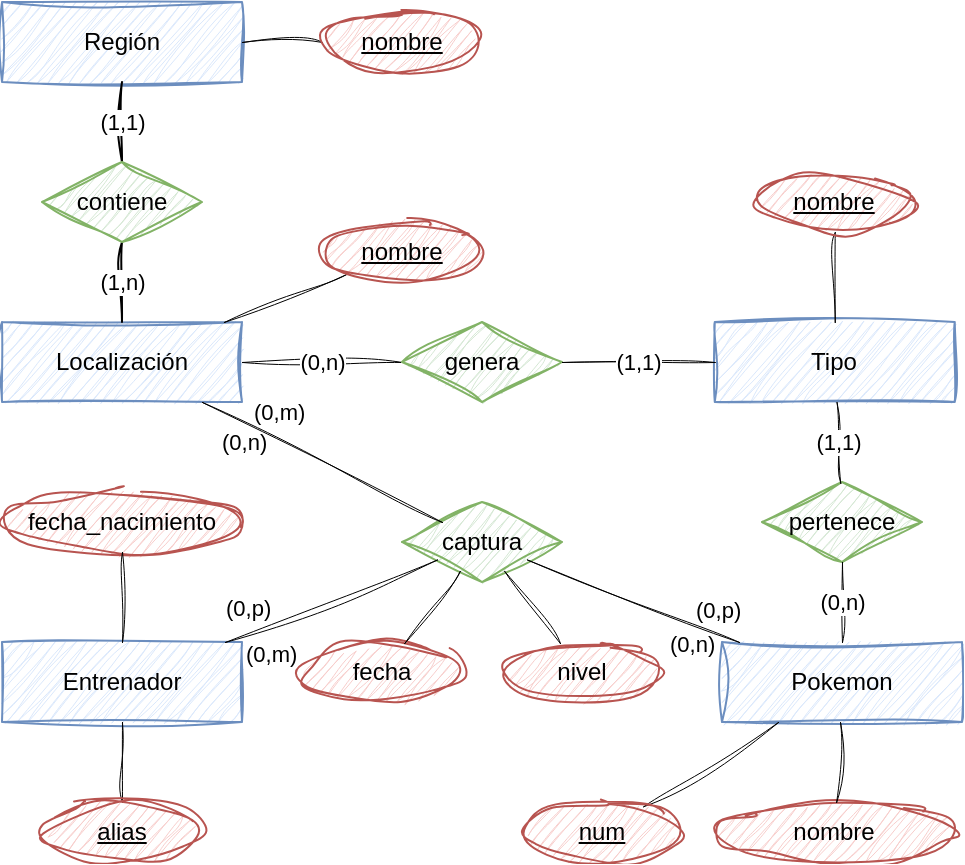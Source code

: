 <mxfile version="24.6.1" type="device">
  <diagram id="R2lEEEUBdFMjLlhIrx00" name="Page-1">
    <mxGraphModel dx="794" dy="1120" grid="1" gridSize="10" guides="1" tooltips="1" connect="1" arrows="1" fold="1" page="1" pageScale="1" pageWidth="850" pageHeight="1100" math="0" shadow="0" extFonts="Permanent Marker^https://fonts.googleapis.com/css?family=Permanent+Marker">
      <root>
        <mxCell id="0" />
        <mxCell id="1" parent="0" />
        <mxCell id="O0EeKvBt-xyRI-109eGp-1" value="Región" style="rounded=0;whiteSpace=wrap;html=1;sketch=1;curveFitting=1;jiggle=2;fillColor=#dae8fc;strokeColor=#6c8ebf;" parent="1" vertex="1">
          <mxGeometry x="80" y="80" width="120" height="40" as="geometry" />
        </mxCell>
        <mxCell id="O0EeKvBt-xyRI-109eGp-2" value="Pokemon" style="rounded=0;whiteSpace=wrap;html=1;sketch=1;curveFitting=1;jiggle=2;fillColor=#dae8fc;strokeColor=#6c8ebf;" parent="1" vertex="1">
          <mxGeometry x="440" y="400" width="120" height="40" as="geometry" />
        </mxCell>
        <mxCell id="O0EeKvBt-xyRI-109eGp-3" value="Entrenador" style="rounded=0;whiteSpace=wrap;html=1;sketch=1;curveFitting=1;jiggle=2;fillColor=#dae8fc;strokeColor=#6c8ebf;" parent="1" vertex="1">
          <mxGeometry x="80" y="400" width="120" height="40" as="geometry" />
        </mxCell>
        <mxCell id="O0EeKvBt-xyRI-109eGp-5" value="Tipo" style="rounded=0;whiteSpace=wrap;html=1;sketch=1;curveFitting=1;jiggle=2;fillColor=#dae8fc;strokeColor=#6c8ebf;" parent="1" vertex="1">
          <mxGeometry x="436.38" y="240" width="120" height="40" as="geometry" />
        </mxCell>
        <mxCell id="O0EeKvBt-xyRI-109eGp-6" value="Localización" style="rounded=0;whiteSpace=wrap;html=1;sketch=1;curveFitting=1;jiggle=2;fillColor=#dae8fc;strokeColor=#6c8ebf;" parent="1" vertex="1">
          <mxGeometry x="80" y="240" width="120" height="40" as="geometry" />
        </mxCell>
        <mxCell id="O0EeKvBt-xyRI-109eGp-14" value="(1,1)" style="edgeStyle=orthogonalEdgeStyle;rounded=0;orthogonalLoop=1;jettySize=auto;html=1;endArrow=none;endFill=0;sketch=1;curveFitting=1;jiggle=2;startArrow=none;startFill=0;" parent="1" source="O0EeKvBt-xyRI-109eGp-11" target="O0EeKvBt-xyRI-109eGp-1" edge="1">
          <mxGeometry relative="1" as="geometry" />
        </mxCell>
        <mxCell id="O0EeKvBt-xyRI-109eGp-15" value="(1,n)" style="edgeStyle=orthogonalEdgeStyle;rounded=0;orthogonalLoop=1;jettySize=auto;html=1;endArrow=none;endFill=0;sketch=1;curveFitting=1;jiggle=2;startArrow=none;startFill=0;" parent="1" source="O0EeKvBt-xyRI-109eGp-11" target="O0EeKvBt-xyRI-109eGp-6" edge="1">
          <mxGeometry relative="1" as="geometry" />
        </mxCell>
        <mxCell id="O0EeKvBt-xyRI-109eGp-11" value="contiene" style="rhombus;whiteSpace=wrap;html=1;sketch=1;curveFitting=1;jiggle=2;fillColor=#d5e8d4;strokeColor=#82b366;" parent="1" vertex="1">
          <mxGeometry x="100" y="160" width="80" height="40" as="geometry" />
        </mxCell>
        <mxCell id="O0EeKvBt-xyRI-109eGp-40" value="" style="rounded=0;orthogonalLoop=1;jettySize=auto;html=1;sketch=1;curveFitting=1;jiggle=2;strokeWidth=0.5;endArrow=none;endFill=0;" parent="1" source="O0EeKvBt-xyRI-109eGp-37" target="O0EeKvBt-xyRI-109eGp-1" edge="1">
          <mxGeometry relative="1" as="geometry" />
        </mxCell>
        <mxCell id="O0EeKvBt-xyRI-109eGp-37" value="nombre" style="ellipse;whiteSpace=wrap;html=1;sketch=1;curveFitting=1;jiggle=2;fontStyle=4;fillColor=#f8cecc;strokeColor=#b85450;" parent="1" vertex="1">
          <mxGeometry x="240" y="85" width="80" height="30" as="geometry" />
        </mxCell>
        <mxCell id="O0EeKvBt-xyRI-109eGp-41" value="" style="rounded=0;orthogonalLoop=1;jettySize=auto;html=1;sketch=1;curveFitting=1;jiggle=2;strokeWidth=0.5;endArrow=none;endFill=0;" parent="1" source="O0EeKvBt-xyRI-109eGp-42" target="O0EeKvBt-xyRI-109eGp-2" edge="1">
          <mxGeometry relative="1" as="geometry">
            <mxPoint x="385" y="581" as="targetPoint" />
          </mxGeometry>
        </mxCell>
        <mxCell id="O0EeKvBt-xyRI-109eGp-42" value="num" style="ellipse;whiteSpace=wrap;html=1;sketch=1;curveFitting=1;jiggle=2;fontStyle=4;fillColor=#f8cecc;strokeColor=#b85450;" parent="1" vertex="1">
          <mxGeometry x="340" y="480" width="80" height="30" as="geometry" />
        </mxCell>
        <mxCell id="O0EeKvBt-xyRI-109eGp-43" value="" style="rounded=0;orthogonalLoop=1;jettySize=auto;html=1;sketch=1;curveFitting=1;jiggle=2;strokeWidth=0.5;endArrow=none;endFill=0;" parent="1" source="O0EeKvBt-xyRI-109eGp-44" target="O0EeKvBt-xyRI-109eGp-3" edge="1">
          <mxGeometry relative="1" as="geometry">
            <mxPoint x="129.565" y="390" as="targetPoint" />
          </mxGeometry>
        </mxCell>
        <mxCell id="O0EeKvBt-xyRI-109eGp-44" value="alias" style="ellipse;whiteSpace=wrap;html=1;sketch=1;curveFitting=1;jiggle=2;fontStyle=4;fillColor=#f8cecc;strokeColor=#b85450;" parent="1" vertex="1">
          <mxGeometry x="100" y="480" width="80" height="30" as="geometry" />
        </mxCell>
        <mxCell id="O0EeKvBt-xyRI-109eGp-45" value="" style="rounded=0;orthogonalLoop=1;jettySize=auto;html=1;sketch=1;curveFitting=1;jiggle=2;strokeWidth=0.5;endArrow=none;endFill=0;" parent="1" source="O0EeKvBt-xyRI-109eGp-46" target="O0EeKvBt-xyRI-109eGp-6" edge="1">
          <mxGeometry relative="1" as="geometry">
            <mxPoint x="220" y="331" as="targetPoint" />
          </mxGeometry>
        </mxCell>
        <mxCell id="O0EeKvBt-xyRI-109eGp-46" value="nombre" style="ellipse;whiteSpace=wrap;html=1;sketch=1;curveFitting=1;jiggle=2;fontStyle=4;fillColor=#f8cecc;strokeColor=#b85450;" parent="1" vertex="1">
          <mxGeometry x="240" y="190" width="80" height="30" as="geometry" />
        </mxCell>
        <mxCell id="O0EeKvBt-xyRI-109eGp-50" value="" style="rounded=0;orthogonalLoop=1;jettySize=auto;html=1;sketch=1;curveFitting=1;jiggle=2;strokeWidth=0.5;endArrow=none;endFill=0;" parent="1" source="O0EeKvBt-xyRI-109eGp-51" target="O0EeKvBt-xyRI-109eGp-5" edge="1">
          <mxGeometry relative="1" as="geometry">
            <mxPoint x="720" y="201" as="targetPoint" />
          </mxGeometry>
        </mxCell>
        <mxCell id="O0EeKvBt-xyRI-109eGp-51" value="nombre" style="ellipse;whiteSpace=wrap;html=1;sketch=1;curveFitting=1;jiggle=2;fontStyle=4;fillColor=#f8cecc;strokeColor=#b85450;" parent="1" vertex="1">
          <mxGeometry x="456.38" y="165" width="80" height="30" as="geometry" />
        </mxCell>
        <mxCell id="TDY5MTZfK3qfBboJI3mj-2" value="fecha_nacimiento" style="ellipse;whiteSpace=wrap;html=1;sketch=1;curveFitting=1;jiggle=2;fontStyle=0;fillColor=#f8cecc;strokeColor=#b85450;" vertex="1" parent="1">
          <mxGeometry x="80" y="325" width="120" height="30" as="geometry" />
        </mxCell>
        <mxCell id="TDY5MTZfK3qfBboJI3mj-3" value="" style="rounded=0;orthogonalLoop=1;jettySize=auto;html=1;sketch=1;curveFitting=1;jiggle=2;strokeWidth=0.5;endArrow=none;endFill=0;" edge="1" parent="1" source="TDY5MTZfK3qfBboJI3mj-2" target="O0EeKvBt-xyRI-109eGp-3">
          <mxGeometry relative="1" as="geometry">
            <mxPoint x="90" y="430" as="targetPoint" />
            <mxPoint x="40" y="430" as="sourcePoint" />
          </mxGeometry>
        </mxCell>
        <mxCell id="TDY5MTZfK3qfBboJI3mj-4" value="captura" style="rhombus;whiteSpace=wrap;html=1;sketch=1;curveFitting=1;jiggle=2;fillColor=#d5e8d4;strokeColor=#82b366;" vertex="1" parent="1">
          <mxGeometry x="280" y="330" width="80" height="40" as="geometry" />
        </mxCell>
        <mxCell id="TDY5MTZfK3qfBboJI3mj-5" value="nombre" style="ellipse;whiteSpace=wrap;html=1;sketch=1;curveFitting=1;jiggle=2;fontStyle=0;fillColor=#f8cecc;strokeColor=#b85450;" vertex="1" parent="1">
          <mxGeometry x="436.38" y="480" width="120" height="30" as="geometry" />
        </mxCell>
        <mxCell id="TDY5MTZfK3qfBboJI3mj-6" value="" style="rounded=0;orthogonalLoop=1;jettySize=auto;html=1;sketch=1;curveFitting=1;jiggle=2;strokeWidth=0.5;endArrow=none;endFill=0;" edge="1" parent="1" source="O0EeKvBt-xyRI-109eGp-2" target="TDY5MTZfK3qfBboJI3mj-5">
          <mxGeometry relative="1" as="geometry">
            <mxPoint x="281" y="250" as="targetPoint" />
            <mxPoint x="342" y="226" as="sourcePoint" />
          </mxGeometry>
        </mxCell>
        <mxCell id="TDY5MTZfK3qfBboJI3mj-7" value="pertenece" style="rhombus;whiteSpace=wrap;html=1;sketch=1;curveFitting=1;jiggle=2;fillColor=#d5e8d4;strokeColor=#82b366;" vertex="1" parent="1">
          <mxGeometry x="460" y="320" width="80" height="40" as="geometry" />
        </mxCell>
        <mxCell id="TDY5MTZfK3qfBboJI3mj-9" value="(1,1)" style="rounded=0;orthogonalLoop=1;jettySize=auto;html=1;sketch=1;curveFitting=1;jiggle=2;strokeWidth=0.5;endArrow=none;endFill=0;" edge="1" parent="1" source="O0EeKvBt-xyRI-109eGp-5" target="TDY5MTZfK3qfBboJI3mj-7">
          <mxGeometry relative="1" as="geometry">
            <mxPoint x="281" y="250" as="targetPoint" />
            <mxPoint x="342" y="226" as="sourcePoint" />
          </mxGeometry>
        </mxCell>
        <mxCell id="TDY5MTZfK3qfBboJI3mj-10" value="(0,n)" style="rounded=0;orthogonalLoop=1;jettySize=auto;html=1;sketch=1;curveFitting=1;jiggle=2;strokeWidth=0.5;endArrow=none;endFill=0;" edge="1" parent="1" source="O0EeKvBt-xyRI-109eGp-2" target="TDY5MTZfK3qfBboJI3mj-7">
          <mxGeometry relative="1" as="geometry">
            <mxPoint x="291" y="260" as="targetPoint" />
            <mxPoint x="352" y="236" as="sourcePoint" />
          </mxGeometry>
        </mxCell>
        <mxCell id="TDY5MTZfK3qfBboJI3mj-11" value="(0,n)" style="rounded=0;orthogonalLoop=1;jettySize=auto;html=1;sketch=1;curveFitting=1;jiggle=2;strokeWidth=0.5;endArrow=none;endFill=0;" edge="1" parent="1" source="TDY5MTZfK3qfBboJI3mj-12" target="O0EeKvBt-xyRI-109eGp-6">
          <mxGeometry relative="1" as="geometry">
            <mxPoint x="221" y="270" as="targetPoint" />
            <mxPoint x="230" y="260" as="sourcePoint" />
          </mxGeometry>
        </mxCell>
        <mxCell id="TDY5MTZfK3qfBboJI3mj-12" value="genera" style="rhombus;whiteSpace=wrap;html=1;sketch=1;curveFitting=1;jiggle=2;fillColor=#d5e8d4;strokeColor=#82b366;" vertex="1" parent="1">
          <mxGeometry x="280" y="240" width="80" height="40" as="geometry" />
        </mxCell>
        <mxCell id="TDY5MTZfK3qfBboJI3mj-14" value="(1,1)" style="rounded=0;orthogonalLoop=1;jettySize=auto;html=1;sketch=1;curveFitting=1;jiggle=2;strokeWidth=0.5;endArrow=none;endFill=0;" edge="1" parent="1" source="O0EeKvBt-xyRI-109eGp-5" target="TDY5MTZfK3qfBboJI3mj-12">
          <mxGeometry relative="1" as="geometry">
            <mxPoint x="320" y="270" as="targetPoint" />
            <mxPoint x="290" y="270" as="sourcePoint" />
          </mxGeometry>
        </mxCell>
        <mxCell id="TDY5MTZfK3qfBboJI3mj-15" value="" style="rounded=0;orthogonalLoop=1;jettySize=auto;html=1;sketch=1;curveFitting=1;jiggle=2;strokeWidth=0.5;endArrow=none;endFill=0;" edge="1" parent="1" source="TDY5MTZfK3qfBboJI3mj-4" target="O0EeKvBt-xyRI-109eGp-6">
          <mxGeometry relative="1" as="geometry">
            <mxPoint x="220" y="280" as="targetPoint" />
            <mxPoint x="300" y="280" as="sourcePoint" />
          </mxGeometry>
        </mxCell>
        <mxCell id="TDY5MTZfK3qfBboJI3mj-16" value="" style="rounded=0;orthogonalLoop=1;jettySize=auto;html=1;sketch=1;curveFitting=1;jiggle=2;strokeWidth=0.5;endArrow=none;endFill=0;" edge="1" parent="1" source="TDY5MTZfK3qfBboJI3mj-4" target="O0EeKvBt-xyRI-109eGp-3">
          <mxGeometry relative="1" as="geometry">
            <mxPoint x="184" y="290" as="targetPoint" />
            <mxPoint x="302" y="359" as="sourcePoint" />
          </mxGeometry>
        </mxCell>
        <mxCell id="TDY5MTZfK3qfBboJI3mj-17" value="" style="rounded=0;orthogonalLoop=1;jettySize=auto;html=1;sketch=1;curveFitting=1;jiggle=2;strokeWidth=0.5;endArrow=none;endFill=0;" edge="1" parent="1" source="O0EeKvBt-xyRI-109eGp-2" target="TDY5MTZfK3qfBboJI3mj-4">
          <mxGeometry relative="1" as="geometry">
            <mxPoint x="194" y="300" as="targetPoint" />
            <mxPoint x="312" y="369" as="sourcePoint" />
          </mxGeometry>
        </mxCell>
        <mxCell id="TDY5MTZfK3qfBboJI3mj-18" value="(0,n)" style="text;whiteSpace=wrap;html=1;fontSize=11;" vertex="1" parent="1">
          <mxGeometry x="412.38" y="388" width="30" height="20" as="geometry" />
        </mxCell>
        <mxCell id="TDY5MTZfK3qfBboJI3mj-19" value="(0,m)" style="text;whiteSpace=wrap;html=1;fontSize=11;" vertex="1" parent="1">
          <mxGeometry x="200" y="393" width="30" height="20" as="geometry" />
        </mxCell>
        <mxCell id="TDY5MTZfK3qfBboJI3mj-20" value="(0,p)" style="text;whiteSpace=wrap;html=1;fontSize=11;" vertex="1" parent="1">
          <mxGeometry x="190" y="370" width="30" height="20" as="geometry" />
        </mxCell>
        <mxCell id="TDY5MTZfK3qfBboJI3mj-21" value="(0,n)" style="text;whiteSpace=wrap;html=1;fontSize=11;" vertex="1" parent="1">
          <mxGeometry x="188" y="287" width="30" height="20" as="geometry" />
        </mxCell>
        <mxCell id="TDY5MTZfK3qfBboJI3mj-22" value="(0,m)" style="text;whiteSpace=wrap;html=1;fontSize=11;" vertex="1" parent="1">
          <mxGeometry x="204" y="272" width="30" height="20" as="geometry" />
        </mxCell>
        <mxCell id="TDY5MTZfK3qfBboJI3mj-23" value="(0,p)" style="text;whiteSpace=wrap;html=1;fontSize=11;" vertex="1" parent="1">
          <mxGeometry x="425" y="371" width="30" height="20" as="geometry" />
        </mxCell>
        <mxCell id="TDY5MTZfK3qfBboJI3mj-24" value="fecha" style="ellipse;whiteSpace=wrap;html=1;sketch=1;curveFitting=1;jiggle=2;fontStyle=0;fillColor=#f8cecc;strokeColor=#b85450;" vertex="1" parent="1">
          <mxGeometry x="230" y="400" width="80" height="30" as="geometry" />
        </mxCell>
        <mxCell id="TDY5MTZfK3qfBboJI3mj-25" value="" style="rounded=0;orthogonalLoop=1;jettySize=auto;html=1;sketch=1;curveFitting=1;jiggle=2;strokeWidth=0.5;endArrow=none;endFill=0;" edge="1" parent="1" source="TDY5MTZfK3qfBboJI3mj-4" target="TDY5MTZfK3qfBboJI3mj-24">
          <mxGeometry relative="1" as="geometry">
            <mxPoint x="150" y="450" as="targetPoint" />
            <mxPoint x="150" y="490" as="sourcePoint" />
          </mxGeometry>
        </mxCell>
        <mxCell id="TDY5MTZfK3qfBboJI3mj-26" value="nivel" style="ellipse;whiteSpace=wrap;html=1;sketch=1;curveFitting=1;jiggle=2;fontStyle=0;fillColor=#f8cecc;strokeColor=#b85450;" vertex="1" parent="1">
          <mxGeometry x="330" y="400" width="80" height="30" as="geometry" />
        </mxCell>
        <mxCell id="TDY5MTZfK3qfBboJI3mj-27" value="" style="rounded=0;orthogonalLoop=1;jettySize=auto;html=1;sketch=1;curveFitting=1;jiggle=2;strokeWidth=0.5;endArrow=none;endFill=0;" edge="1" parent="1" source="TDY5MTZfK3qfBboJI3mj-26" target="TDY5MTZfK3qfBboJI3mj-4">
          <mxGeometry relative="1" as="geometry">
            <mxPoint x="353" y="369" as="targetPoint" />
            <mxPoint x="459" y="410" as="sourcePoint" />
          </mxGeometry>
        </mxCell>
      </root>
    </mxGraphModel>
  </diagram>
</mxfile>
